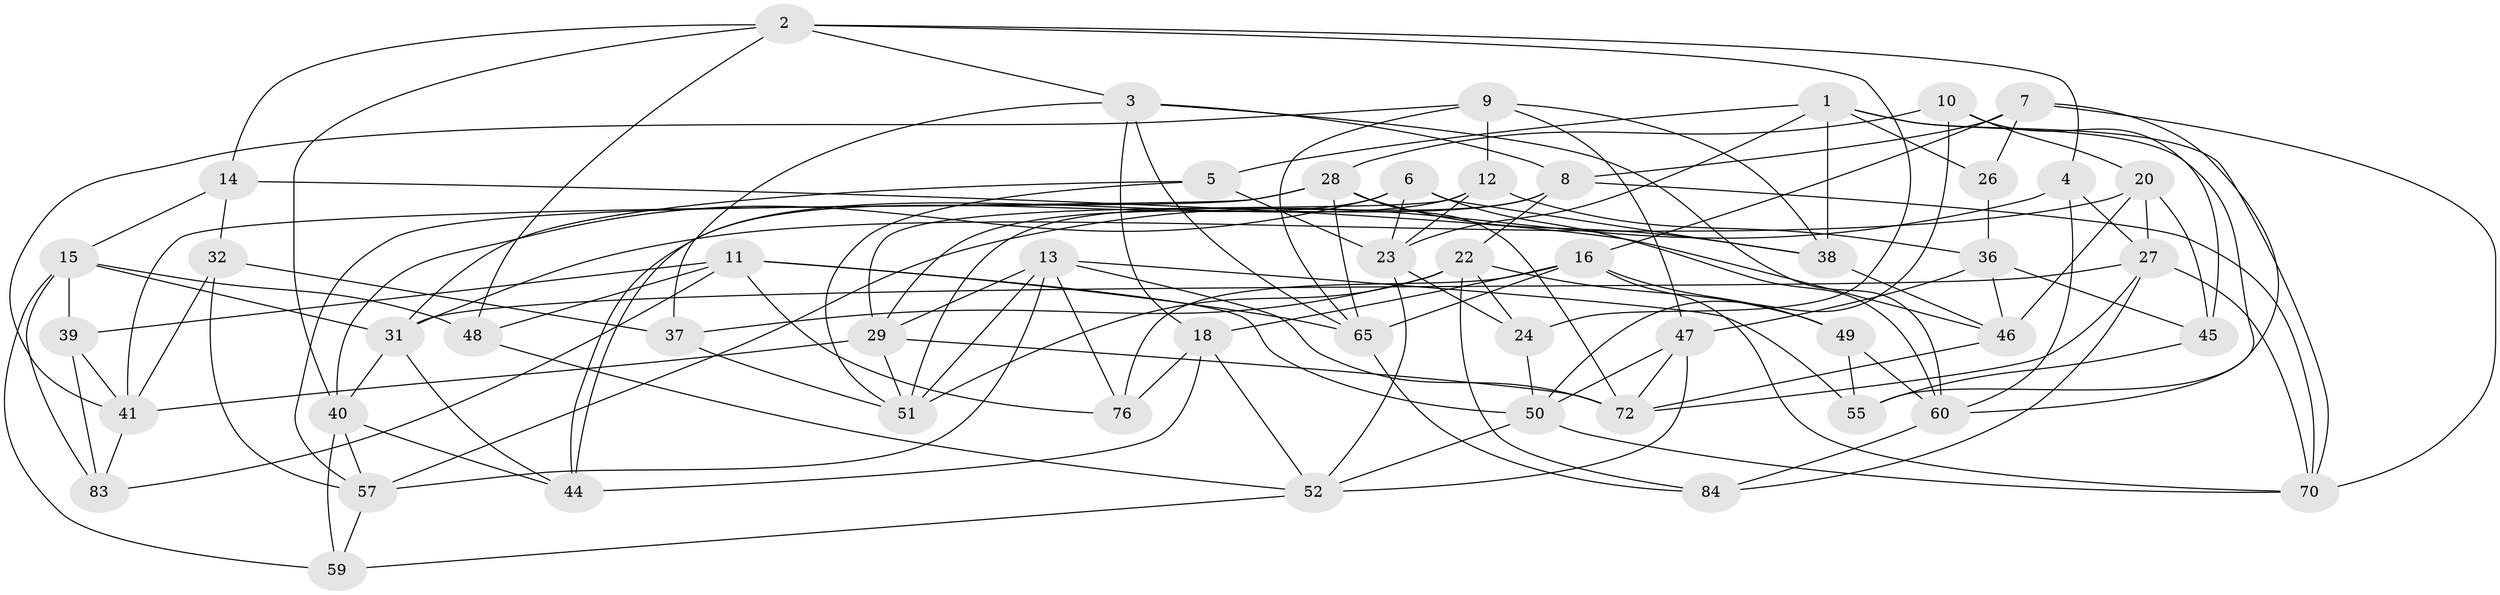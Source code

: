 // Generated by graph-tools (version 1.1) at 2025/52/02/27/25 19:52:27]
// undirected, 52 vertices, 133 edges
graph export_dot {
graph [start="1"]
  node [color=gray90,style=filled];
  1 [super="+74"];
  2 [super="+54"];
  3 [super="+33"];
  4;
  5;
  6 [super="+78"];
  7 [super="+85"];
  8 [super="+80"];
  9 [super="+35"];
  10;
  11 [super="+62"];
  12 [super="+19"];
  13 [super="+17"];
  14;
  15 [super="+63"];
  16 [super="+21"];
  18 [super="+34"];
  20 [super="+25"];
  22 [super="+64"];
  23 [super="+43"];
  24;
  26;
  27 [super="+73"];
  28 [super="+30"];
  29 [super="+67"];
  31 [super="+71"];
  32;
  36 [super="+58"];
  37;
  38 [super="+69"];
  39;
  40 [super="+42"];
  41 [super="+53"];
  44 [super="+87"];
  45;
  46 [super="+61"];
  47 [super="+81"];
  48;
  49;
  50 [super="+66"];
  51 [super="+56"];
  52 [super="+82"];
  55;
  57 [super="+68"];
  59;
  60 [super="+86"];
  65 [super="+75"];
  70 [super="+77"];
  72 [super="+79"];
  76;
  83;
  84;
  1 -- 26;
  1 -- 23;
  1 -- 38;
  1 -- 60;
  1 -- 5;
  1 -- 70;
  2 -- 4;
  2 -- 48;
  2 -- 24;
  2 -- 14;
  2 -- 3;
  2 -- 40;
  3 -- 65;
  3 -- 37;
  3 -- 18;
  3 -- 8;
  3 -- 60;
  4 -- 27;
  4 -- 57;
  4 -- 60;
  5 -- 31;
  5 -- 23;
  5 -- 51;
  6 -- 38 [weight=2];
  6 -- 60;
  6 -- 23;
  6 -- 40;
  6 -- 44;
  7 -- 55;
  7 -- 26 [weight=2];
  7 -- 8;
  7 -- 16;
  7 -- 70;
  8 -- 22;
  8 -- 51;
  8 -- 29;
  8 -- 70;
  9 -- 12 [weight=2];
  9 -- 65;
  9 -- 38;
  9 -- 47;
  9 -- 41;
  10 -- 45;
  10 -- 28;
  10 -- 50;
  10 -- 20;
  11 -- 50;
  11 -- 83;
  11 -- 65;
  11 -- 48;
  11 -- 76;
  11 -- 39;
  12 -- 44;
  12 -- 29;
  12 -- 36;
  12 -- 23;
  13 -- 76;
  13 -- 57;
  13 -- 29;
  13 -- 55;
  13 -- 72;
  13 -- 51;
  14 -- 46;
  14 -- 32;
  14 -- 15;
  15 -- 59;
  15 -- 48;
  15 -- 83;
  15 -- 31;
  15 -- 39;
  16 -- 65;
  16 -- 70;
  16 -- 49;
  16 -- 18;
  16 -- 76;
  18 -- 76;
  18 -- 44 [weight=2];
  18 -- 52;
  20 -- 45;
  20 -- 27;
  20 -- 46 [weight=2];
  20 -- 31;
  22 -- 37;
  22 -- 84;
  22 -- 24;
  22 -- 49;
  22 -- 51;
  23 -- 24;
  23 -- 52;
  24 -- 50;
  26 -- 36;
  27 -- 84;
  27 -- 72;
  27 -- 70;
  27 -- 31;
  28 -- 65;
  28 -- 38;
  28 -- 57;
  28 -- 41;
  28 -- 72;
  29 -- 41;
  29 -- 51;
  29 -- 72;
  31 -- 44;
  31 -- 40;
  32 -- 41;
  32 -- 57;
  32 -- 37;
  36 -- 47 [weight=2];
  36 -- 45;
  36 -- 46;
  37 -- 51;
  38 -- 46;
  39 -- 83;
  39 -- 41;
  40 -- 57;
  40 -- 44;
  40 -- 59;
  41 -- 83;
  45 -- 55;
  46 -- 72;
  47 -- 52;
  47 -- 50;
  47 -- 72;
  48 -- 52;
  49 -- 55;
  49 -- 60;
  50 -- 70;
  50 -- 52;
  52 -- 59;
  57 -- 59;
  60 -- 84;
  65 -- 84;
}
